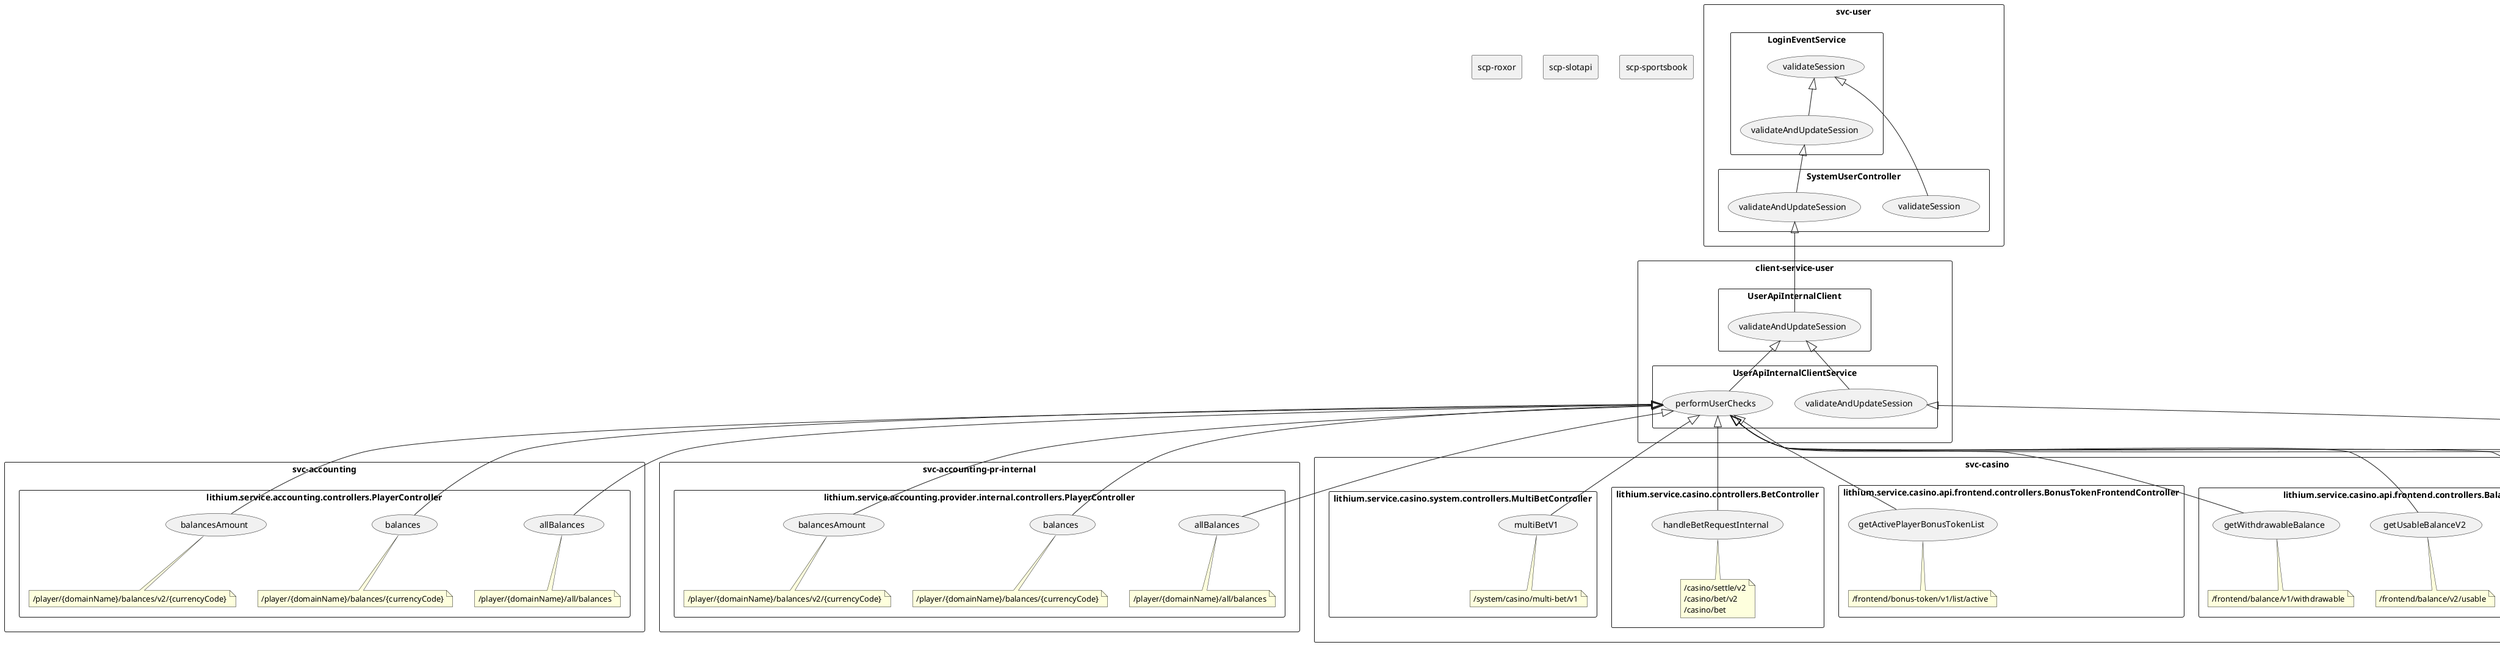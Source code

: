 .Basic Flow
[plantuml]
----

@startuml

rectangle svc-user {
  rectangle LoginEventService {
    (validateSession) as (vs)
    'note left of (vs)
    '  lithium.service.user.services.LoginEventService.validateSession
    'end note

    (validateAndUpdateSession) as (vaus)
    'note left of (vaus)
    '  lithium.service.user.services.LoginEventService.validateAndUpdateSession
    'end note

    (vs) <|-- (vaus)

  }

  rectangle SystemUserController {
    (validateSession) as (vs2)
    'note right of (vs2)
    '  lithium.service.user.controllers.system.SystemUserController.validateSession
    'end note
    (vs) <|-- (vs2)

    (validateAndUpdateSession) as (vaus2)

    (vaus) <|-- (vaus2)

  }
}

rectangle client-service-user {
  rectangle UserApiInternalClient {
    (validateAndUpdateSession) as vaus3

    (vaus2) <|-- vaus3

  }

  rectangle UserApiInternalClientService {
    (performUserChecks) as puc

    vaus3 <|-- puc

    (validateAndUpdateSession) as vaus4

    vaus3 <|-- vaus4
  }
}

rectangle server-oauth2 {
  rectangle lithium.server.oauth2.services.TokenService {
    (validateAndUpdateSession) as vaus5
    vaus4 <|-- vaus5
  }
  rectangle lithium.server.oauth2.controllers.AccessTokenController {
    note "/oauth/token" as n1
    (postAccessToken) as pat
    vaus5 <|-- pat
  }

  rectangle lithium.server.oauth2.controllers.RefreshTokenController {
    note "/token/refresh" as n2
    (postAccessToken) as pat2
    vaus5 <|-- pat2
  }
}

rectangle svc-accounting {
  rectangle lithium.service.accounting.controllers.PlayerController {
    note "/player/{domainName}/all/balances" as abn
    (allBalances) as ab
    ab .. abn
    puc <|-- ab
    note "/player/{domainName}/balances/{currencyCode}" as abn2
    (balances) as b
    b .. abn2
    puc <|-- b
    note "/player/{domainName}/balances/v2/{currencyCode}" as abn3
    (balancesAmount) as ba
    ba .. abn3
    puc <|-- ba
  }
}

rectangle svc-accounting-pr-internal {
  rectangle lithium.service.accounting.provider.internal.controllers.PlayerController {
    note "/player/{domainName}/all/balances" as abn4
    (allBalances) as ab2
    ab2 .. abn4
    puc <|-- ab2
    note "/player/{domainName}/balances/{currencyCode}" as abn5
    (balances) as b2
    b2 .. abn5
    puc <|-- b2
    note "/player/{domainName}/balances/v2/{currencyCode}" as abn6
    (balancesAmount) as ba2
    ba2 .. abn6
    puc <|-- ba2
  }
}

rectangle svc-casino {
  rectangle lithium.service.casino.api.frontend.controllers.BalanceController {
    (getUsableBalance) as bc1
    note bottom of bc1 :/frontend/balance/v1/usable
    puc <|-- bc1
    (getUsableBalanceV2) as bc2
    note bottom of bc2 :/frontend/balance/v2/usable
    puc <|-- bc2
    (getWithdrawableBalance) as bc3
    note bottom of bc3 :/frontend/balance/v1/withdrawable
    puc <|-- bc3
  }
  rectangle lithium.service.casino.api.frontend.controllers.BonusTokenFrontendController {
    (getActivePlayerBonusTokenList) as bc4
    note bottom of bc4 :/frontend/bonus-token/v1/list/active
    puc <|-- bc4
  }
  rectangle lithium.service.casino.controllers.BetController {
    (handleBetRequestInternal) as bc5
    note bottom of bc5
      /casino/settle/v2
      /casino/bet/v2
      /casino/bet
    end note
    puc <|-- bc5
  }
  rectangle lithium.service.casino.system.controllers.MultiBetController {
    (multiBetV1) as bc6
    note bottom of bc6 :/system/casino/multi-bet/v1
    puc <|-- bc6
  }
}

rectangle scp-incentive {
  rectangle lithium.service.casino.provider.incentive.api.controllers.PlacementController {
    (placement) as pc1
    note bottom of pc1 :/placement
    puc <|-- pc1
  }
  rectangle lithium.service.casino.provider.incentive.api.controllers.PickAnyEntryController {
    (pickAnyEntry) as pae1
    note bottom of pae1 :/pickany/entry
    puc <|-- pae1
  }
}

rectangle scp-roxor {

}

rectangle scp-slotapi {

}

rectangle scp-sportsbook {

}
@enduml

----

